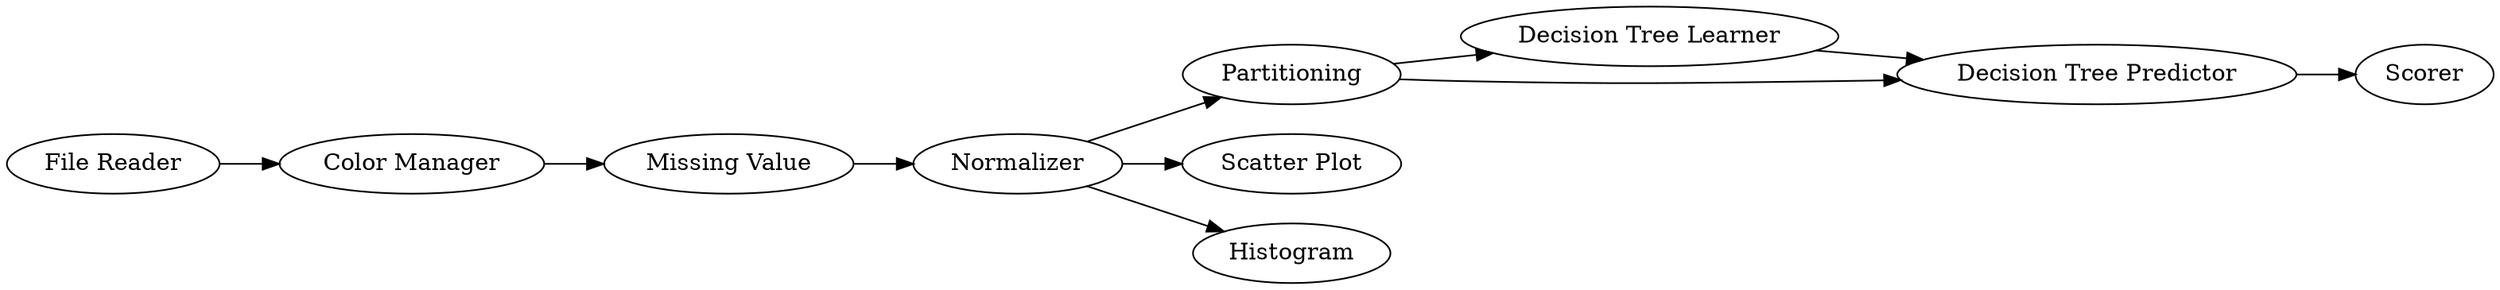 digraph {
	1 [label="File Reader"]
	5 [label="Color Manager"]
	6 [label="Missing Value"]
	7 [label=Normalizer]
	8 [label=Partitioning]
	9 [label="Decision Tree Learner"]
	10 [label="Decision Tree Predictor"]
	11 [label=Scorer]
	12 [label="Scatter Plot"]
	13 [label=Histogram]
	1 -> 5
	5 -> 6
	6 -> 7
	7 -> 8
	7 -> 12
	7 -> 13
	8 -> 9
	8 -> 10
	9 -> 10
	10 -> 11
	rankdir=LR
}

